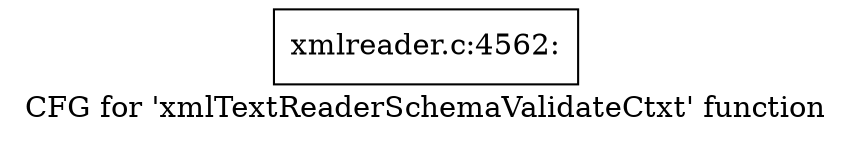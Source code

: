 digraph "CFG for 'xmlTextReaderSchemaValidateCtxt' function" {
	label="CFG for 'xmlTextReaderSchemaValidateCtxt' function";

	Node0x4885ca0 [shape=record,label="{xmlreader.c:4562:}"];
}
